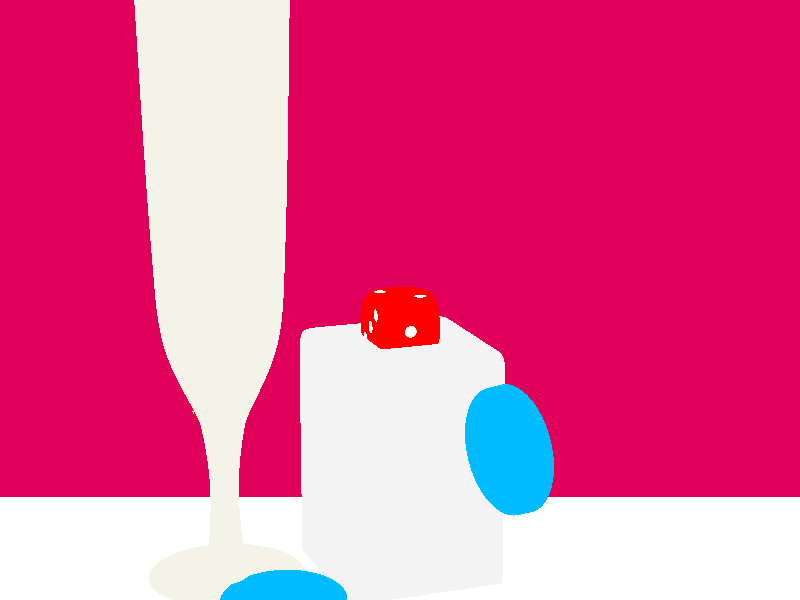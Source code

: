 // Autor: Ana Tian Villanueva
// Fecha: 21/02/2022
// Renderizar con tamaño: -H570 -W530 (1x1)
//--------------------------------------------------------------------------
#version 3.7;
global_settings{ assumed_gamma 1.0 }
#default{ finish{ ambient 0.1 diffuse 0.9 }} 

#include "colors.inc"
#include "textures.inc"
#include "glass.inc"
#include "metals.inc"
#include "golds.inc"
#include "stones.inc"
#include "woods.inc"
#include "shapes.inc"
#include "shapes2.inc"
#include "functions.inc"
#include "math.inc"
#include "transforms.inc"

#declare Camera_0 = 
camera {perspective angle 25          // front view
        location  <0,2.5,-10>
        right     x*image_width/image_height
        look_at   <0.0 ,0 , 0.0>}

#declare Camera_1 = 
camera {/*ultra_wide_angle*/
        angle 120  // de lejos
        location  <0.0 , 2. ,-5>
        right     x*image_width/image_height
        look_at   <0.0 , 1 , 0.0>}

#declare Camera_2 = 
camera {/*ultra_wide_angle*/ 
        angle 90  //right side view
        location  <6, 0.5 , 0.8>
        right     x*image_width/image_height
        look_at   <0.0 , 1.0 , 0.0>}

#declare Camera_3 = 
camera {/*ultra_wide_angle*/ 
        angle 30     // top view
        location <3, 3.5, -5>
        right     x*image_width/image_height
        look_at <-1,1,0>
        translate <5,0,0>
        rotate <60,120,0>}  
                            
/* INICIO VISTA */                            
camera {Camera_0}      

light_source{<50,600,350> color White}  

sky_sphere { 
    pigment { gradient <0,1,0>
    color_map { [0.00 rgb <0.6,0.7,1.0>]
                [0.35 rgb <0.1,0.0,0.8>]
                [0.65 rgb <0.1,0.0,0.8>]
                [1.00 rgb <0.6,0.7,1.0>] 
            } 
    scale 1        
    } // end of pigment
} //end of skysphere

plane { 
    <0,1,0>, -1
    texture { 
        pigment{ color rgb< 0.75, 0.0, 0.10>}
    } // end of texture 
} // end of plane
/* FIN VISTA */

/* INICIO OBJETOS INDIVIDUALES */
#declare mesa =
box {
    <0,0,0>,  // Near lower left corner
    <1,1,1>   // Far upper right corner
    texture { pigment { color White }}
    scale <4,1,2>
  }

object { 
    mesa
    translate <-2, -1.38, -4.2> // <x, y, z>
}

#declare copa = 
sor {
  10,
  <0, 0>
  <0.15, 0.02>
  <0.18, 0.04>
  <0.08, 0.06>
  <0.04, 0.11>
  <0.05, 0.4>
  <0.13, 0.6>
  <0.15, 0.8>
  <0.17, 1.4>
  <0.17, 1.5> // Top
  open
  texture {  pigment {rgbf <0.9, 0.9, 0.8, 0.4>}
  } // end of texture 
  interior{ ior 1.5 caustics 0.5}
} // end of sor --------------------------------- 

#declare fichas = 
cylinder { 
    <0,0,0>,<0,0.2,0>, 0.8
    texture{ pigment { color rgb <0.0, 0.5, 1.0> }} // end of texture
      scale 1
    } // end of cylinder  ------------------------------------

#declare caja = 
superellipsoid {<0.1,0.1> 
    texture{ pigment{ rgbf <0.9, 0.9, 0.9, 0.5> }
            finish { diffuse 0.1 reflection 0.2  
                    specular 0.8 roughness 0.0003 phong 1 phong_size 400}
    } // end of texture -------------------------------------------
} // end of box --------------------------------------


#declare DiceBody = intersection {
  box { <-.5, -.5, -.5>, <.5, .5, .5> }
  sphere { <0, 0, 0>, .5*1.41421358 }
}

#declare One = sphere { <0, .6, 0>, .14 }

#declare Two = union {
  sphere { <-.25, .6, -.25>, .14 }
  sphere { <.25, .6, .25>, .14 }
}

#declare Three = union {
  object { One }
  object { Two }
}

#declare Four = union {
  sphere { <-.25, .6, -.25>, .14 }
  sphere { <.25, .6, -.25>, .14 }
  sphere { <-.25, .6, .25>, .14 }
  sphere { <.25, .6, .25>, .14 }
}

#declare Five = union {
  object { Four }
  object { One }
}

#declare Six = union {
  object { Four }
  sphere { <-.25, .6, 0>, .14 }
  sphere { <.25, .6, 0>, .14 }
}

#declare dados = difference {
  object {
    DiceBody
    pigment { color Red }
    //finish { phong .7 phong_size 20 ambient .4 }
  }
  union {
    object { One rotate -90*z }
    object { Two }
    object { Three rotate -90*x }
    object { Four rotate 90*x }
    object { Five rotate 180*x }
    object { Six rotate 90*z }
    pigment { color White }
    //finish { phong .9 phong_size 15 }
  }
  bounded_by { box { <-.52, -.52, -.52>, <.52, .52, .52> } }
}
/* FIN OBJETOS INDIVIDUALES */


/* INICIO OBJETOS COMPUESTOS */
#declare copaDados = 
union {
    object {
        copa
        scale 1.7
        translate <-0.7, 0, -3.2> // <x, y, z>
    }

    object {
        dados
        scale 1/14
        rotate <0, 60, 0> // <x°, y°, z°>
        translate <-0.8, 0.7, -3> // <x, y, z>
    }

    object {
        dados
        scale 1/14
        rotate <0, 65, 0> // <x°, y°, z°>
        translate <-0.75, 0.825, -3> // <x, y, z>
    }

    object {
        dados
        scale 1/14
        rotate <0, 65, 0> // <x°, y°, z°>
        translate <-0.725, 0.97, -3> // <x, y, z>
    }

    object {
        dados
        scale 1/12
        rotate <0, 70, 0> // <x°, y°, z°>
        translate <-0.7, 1.13, -3> // <x, y, z>
    }

    object {
    fichas
    scale 1/3.25
    rotate <-5, 0, 0> // <x°, y°, z°>
    translate<-0.45,0.02,-3.5>
    }
}

#declare cajaDados = 
union {
    object {
    caja
    scale <1/3,1/1.7,1/3>
    rotate <0, 70, 0> // <x°, y°, z°>
    translate<0,0.001,-3>
    }
    // Dado encima de la caja
    object {
    dados
    scale 1/4
    rotate <0, 70, 0> // <x°, y°, z°>
    translate<0,0.65,-3>
    }
    object {
    fichas
    scale 1/3.2
    rotate <-85, -60, 20> // <x°, y°, z°>
    translate<0.4,0.25,-3.4>
    }
}
object {
    copaDados
    translate<0,-0.4,0>
}

object {
    cajaDados
}
/* FIN OBJETOS COMPUESTOS */